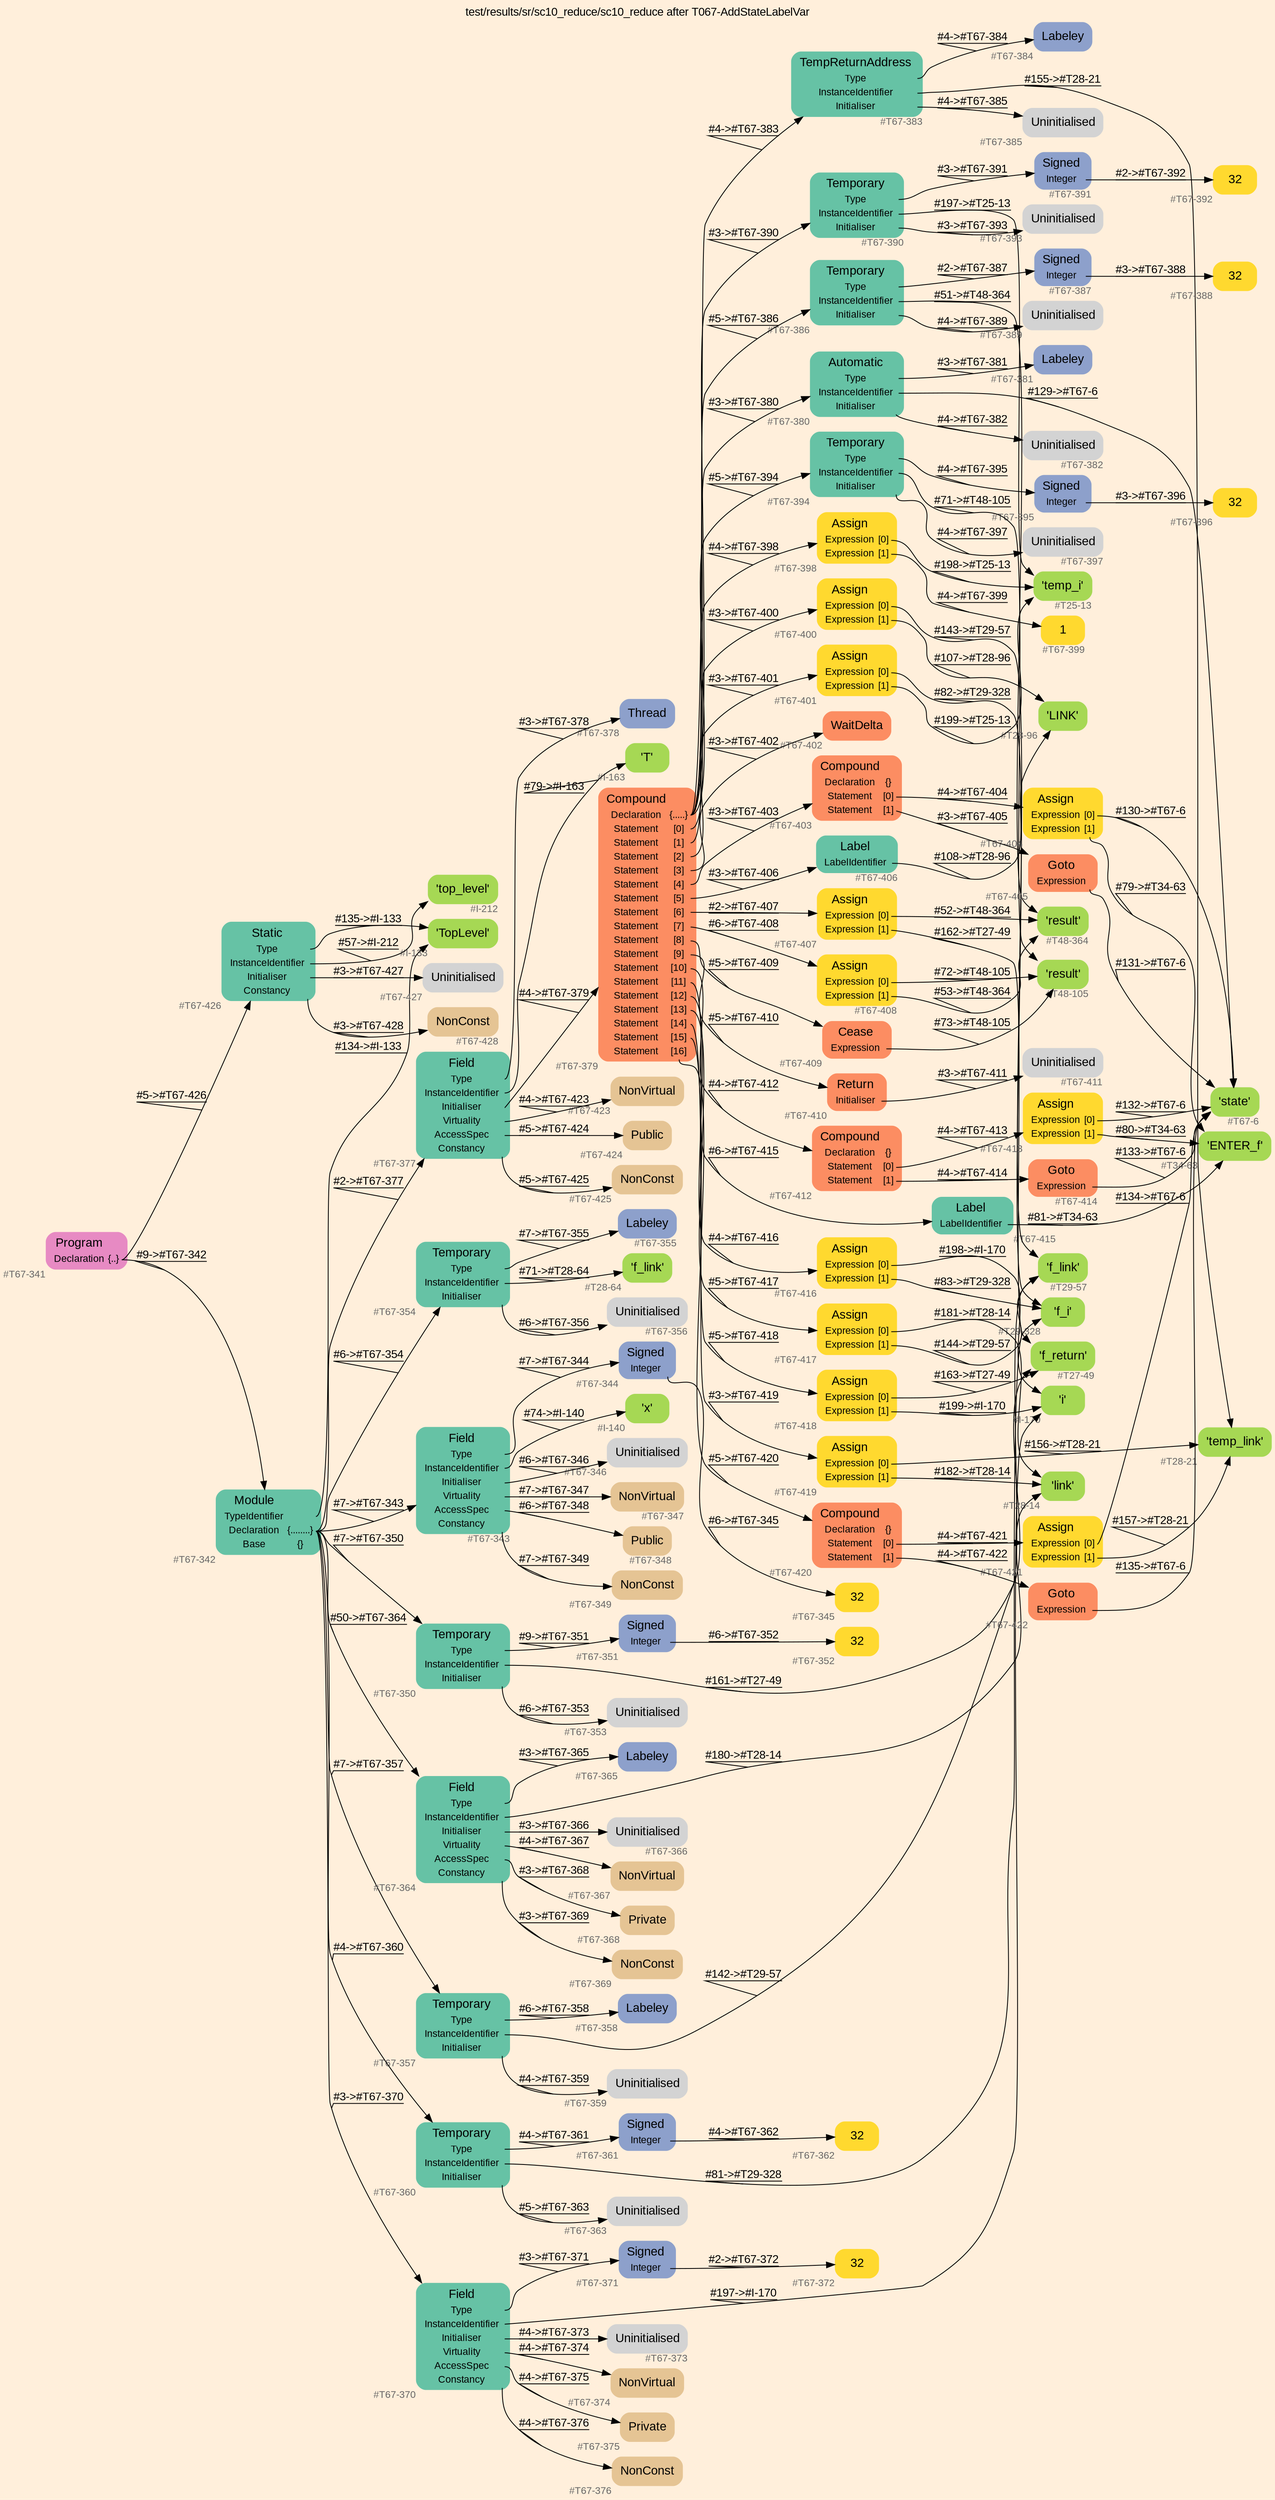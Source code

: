 digraph "test/results/sr/sc10_reduce/sc10_reduce after T067-AddStateLabelVar" {
label = "test/results/sr/sc10_reduce/sc10_reduce after T067-AddStateLabelVar"
labelloc = t
graph [
    rankdir = "LR"
    ranksep = 0.3
    bgcolor = antiquewhite1
    color = black
    fontcolor = black
    fontname = "Arial"
];
node [
    fontname = "Arial"
];
edge [
    fontname = "Arial"
];

// -------------------- node figure --------------------
// -------- block #T67-341 ----------
"#T67-341" [
    fillcolor = "/set28/4"
    xlabel = "#T67-341"
    fontsize = "12"
    fontcolor = grey40
    shape = "plaintext"
    label = <<TABLE BORDER="0" CELLBORDER="0" CELLSPACING="0">
     <TR><TD><FONT COLOR="black" POINT-SIZE="15">Program</FONT></TD></TR>
     <TR><TD><FONT COLOR="black" POINT-SIZE="12">Declaration</FONT></TD><TD PORT="port0"><FONT COLOR="black" POINT-SIZE="12">{..}</FONT></TD></TR>
    </TABLE>>
    style = "rounded,filled"
];

// -------- block #T67-342 ----------
"#T67-342" [
    fillcolor = "/set28/1"
    xlabel = "#T67-342"
    fontsize = "12"
    fontcolor = grey40
    shape = "plaintext"
    label = <<TABLE BORDER="0" CELLBORDER="0" CELLSPACING="0">
     <TR><TD><FONT COLOR="black" POINT-SIZE="15">Module</FONT></TD></TR>
     <TR><TD><FONT COLOR="black" POINT-SIZE="12">TypeIdentifier</FONT></TD><TD PORT="port0"></TD></TR>
     <TR><TD><FONT COLOR="black" POINT-SIZE="12">Declaration</FONT></TD><TD PORT="port1"><FONT COLOR="black" POINT-SIZE="12">{........}</FONT></TD></TR>
     <TR><TD><FONT COLOR="black" POINT-SIZE="12">Base</FONT></TD><TD PORT="port2"><FONT COLOR="black" POINT-SIZE="12">{}</FONT></TD></TR>
    </TABLE>>
    style = "rounded,filled"
];

// -------- block #I-133 ----------
"#I-133" [
    fillcolor = "/set28/5"
    xlabel = "#I-133"
    fontsize = "12"
    fontcolor = grey40
    shape = "plaintext"
    label = <<TABLE BORDER="0" CELLBORDER="0" CELLSPACING="0">
     <TR><TD><FONT COLOR="black" POINT-SIZE="15">'TopLevel'</FONT></TD></TR>
    </TABLE>>
    style = "rounded,filled"
];

// -------- block #T67-343 ----------
"#T67-343" [
    fillcolor = "/set28/1"
    xlabel = "#T67-343"
    fontsize = "12"
    fontcolor = grey40
    shape = "plaintext"
    label = <<TABLE BORDER="0" CELLBORDER="0" CELLSPACING="0">
     <TR><TD><FONT COLOR="black" POINT-SIZE="15">Field</FONT></TD></TR>
     <TR><TD><FONT COLOR="black" POINT-SIZE="12">Type</FONT></TD><TD PORT="port0"></TD></TR>
     <TR><TD><FONT COLOR="black" POINT-SIZE="12">InstanceIdentifier</FONT></TD><TD PORT="port1"></TD></TR>
     <TR><TD><FONT COLOR="black" POINT-SIZE="12">Initialiser</FONT></TD><TD PORT="port2"></TD></TR>
     <TR><TD><FONT COLOR="black" POINT-SIZE="12">Virtuality</FONT></TD><TD PORT="port3"></TD></TR>
     <TR><TD><FONT COLOR="black" POINT-SIZE="12">AccessSpec</FONT></TD><TD PORT="port4"></TD></TR>
     <TR><TD><FONT COLOR="black" POINT-SIZE="12">Constancy</FONT></TD><TD PORT="port5"></TD></TR>
    </TABLE>>
    style = "rounded,filled"
];

// -------- block #T67-344 ----------
"#T67-344" [
    fillcolor = "/set28/3"
    xlabel = "#T67-344"
    fontsize = "12"
    fontcolor = grey40
    shape = "plaintext"
    label = <<TABLE BORDER="0" CELLBORDER="0" CELLSPACING="0">
     <TR><TD><FONT COLOR="black" POINT-SIZE="15">Signed</FONT></TD></TR>
     <TR><TD><FONT COLOR="black" POINT-SIZE="12">Integer</FONT></TD><TD PORT="port0"></TD></TR>
    </TABLE>>
    style = "rounded,filled"
];

// -------- block #T67-345 ----------
"#T67-345" [
    fillcolor = "/set28/6"
    xlabel = "#T67-345"
    fontsize = "12"
    fontcolor = grey40
    shape = "plaintext"
    label = <<TABLE BORDER="0" CELLBORDER="0" CELLSPACING="0">
     <TR><TD><FONT COLOR="black" POINT-SIZE="15">32</FONT></TD></TR>
    </TABLE>>
    style = "rounded,filled"
];

// -------- block #I-140 ----------
"#I-140" [
    fillcolor = "/set28/5"
    xlabel = "#I-140"
    fontsize = "12"
    fontcolor = grey40
    shape = "plaintext"
    label = <<TABLE BORDER="0" CELLBORDER="0" CELLSPACING="0">
     <TR><TD><FONT COLOR="black" POINT-SIZE="15">'x'</FONT></TD></TR>
    </TABLE>>
    style = "rounded,filled"
];

// -------- block #T67-346 ----------
"#T67-346" [
    xlabel = "#T67-346"
    fontsize = "12"
    fontcolor = grey40
    shape = "plaintext"
    label = <<TABLE BORDER="0" CELLBORDER="0" CELLSPACING="0">
     <TR><TD><FONT COLOR="black" POINT-SIZE="15">Uninitialised</FONT></TD></TR>
    </TABLE>>
    style = "rounded,filled"
];

// -------- block #T67-347 ----------
"#T67-347" [
    fillcolor = "/set28/7"
    xlabel = "#T67-347"
    fontsize = "12"
    fontcolor = grey40
    shape = "plaintext"
    label = <<TABLE BORDER="0" CELLBORDER="0" CELLSPACING="0">
     <TR><TD><FONT COLOR="black" POINT-SIZE="15">NonVirtual</FONT></TD></TR>
    </TABLE>>
    style = "rounded,filled"
];

// -------- block #T67-348 ----------
"#T67-348" [
    fillcolor = "/set28/7"
    xlabel = "#T67-348"
    fontsize = "12"
    fontcolor = grey40
    shape = "plaintext"
    label = <<TABLE BORDER="0" CELLBORDER="0" CELLSPACING="0">
     <TR><TD><FONT COLOR="black" POINT-SIZE="15">Public</FONT></TD></TR>
    </TABLE>>
    style = "rounded,filled"
];

// -------- block #T67-349 ----------
"#T67-349" [
    fillcolor = "/set28/7"
    xlabel = "#T67-349"
    fontsize = "12"
    fontcolor = grey40
    shape = "plaintext"
    label = <<TABLE BORDER="0" CELLBORDER="0" CELLSPACING="0">
     <TR><TD><FONT COLOR="black" POINT-SIZE="15">NonConst</FONT></TD></TR>
    </TABLE>>
    style = "rounded,filled"
];

// -------- block #T67-350 ----------
"#T67-350" [
    fillcolor = "/set28/1"
    xlabel = "#T67-350"
    fontsize = "12"
    fontcolor = grey40
    shape = "plaintext"
    label = <<TABLE BORDER="0" CELLBORDER="0" CELLSPACING="0">
     <TR><TD><FONT COLOR="black" POINT-SIZE="15">Temporary</FONT></TD></TR>
     <TR><TD><FONT COLOR="black" POINT-SIZE="12">Type</FONT></TD><TD PORT="port0"></TD></TR>
     <TR><TD><FONT COLOR="black" POINT-SIZE="12">InstanceIdentifier</FONT></TD><TD PORT="port1"></TD></TR>
     <TR><TD><FONT COLOR="black" POINT-SIZE="12">Initialiser</FONT></TD><TD PORT="port2"></TD></TR>
    </TABLE>>
    style = "rounded,filled"
];

// -------- block #T67-351 ----------
"#T67-351" [
    fillcolor = "/set28/3"
    xlabel = "#T67-351"
    fontsize = "12"
    fontcolor = grey40
    shape = "plaintext"
    label = <<TABLE BORDER="0" CELLBORDER="0" CELLSPACING="0">
     <TR><TD><FONT COLOR="black" POINT-SIZE="15">Signed</FONT></TD></TR>
     <TR><TD><FONT COLOR="black" POINT-SIZE="12">Integer</FONT></TD><TD PORT="port0"></TD></TR>
    </TABLE>>
    style = "rounded,filled"
];

// -------- block #T67-352 ----------
"#T67-352" [
    fillcolor = "/set28/6"
    xlabel = "#T67-352"
    fontsize = "12"
    fontcolor = grey40
    shape = "plaintext"
    label = <<TABLE BORDER="0" CELLBORDER="0" CELLSPACING="0">
     <TR><TD><FONT COLOR="black" POINT-SIZE="15">32</FONT></TD></TR>
    </TABLE>>
    style = "rounded,filled"
];

// -------- block #T27-49 ----------
"#T27-49" [
    fillcolor = "/set28/5"
    xlabel = "#T27-49"
    fontsize = "12"
    fontcolor = grey40
    shape = "plaintext"
    label = <<TABLE BORDER="0" CELLBORDER="0" CELLSPACING="0">
     <TR><TD><FONT COLOR="black" POINT-SIZE="15">'f_return'</FONT></TD></TR>
    </TABLE>>
    style = "rounded,filled"
];

// -------- block #T67-353 ----------
"#T67-353" [
    xlabel = "#T67-353"
    fontsize = "12"
    fontcolor = grey40
    shape = "plaintext"
    label = <<TABLE BORDER="0" CELLBORDER="0" CELLSPACING="0">
     <TR><TD><FONT COLOR="black" POINT-SIZE="15">Uninitialised</FONT></TD></TR>
    </TABLE>>
    style = "rounded,filled"
];

// -------- block #T67-354 ----------
"#T67-354" [
    fillcolor = "/set28/1"
    xlabel = "#T67-354"
    fontsize = "12"
    fontcolor = grey40
    shape = "plaintext"
    label = <<TABLE BORDER="0" CELLBORDER="0" CELLSPACING="0">
     <TR><TD><FONT COLOR="black" POINT-SIZE="15">Temporary</FONT></TD></TR>
     <TR><TD><FONT COLOR="black" POINT-SIZE="12">Type</FONT></TD><TD PORT="port0"></TD></TR>
     <TR><TD><FONT COLOR="black" POINT-SIZE="12">InstanceIdentifier</FONT></TD><TD PORT="port1"></TD></TR>
     <TR><TD><FONT COLOR="black" POINT-SIZE="12">Initialiser</FONT></TD><TD PORT="port2"></TD></TR>
    </TABLE>>
    style = "rounded,filled"
];

// -------- block #T67-355 ----------
"#T67-355" [
    fillcolor = "/set28/3"
    xlabel = "#T67-355"
    fontsize = "12"
    fontcolor = grey40
    shape = "plaintext"
    label = <<TABLE BORDER="0" CELLBORDER="0" CELLSPACING="0">
     <TR><TD><FONT COLOR="black" POINT-SIZE="15">Labeley</FONT></TD></TR>
    </TABLE>>
    style = "rounded,filled"
];

// -------- block #T28-64 ----------
"#T28-64" [
    fillcolor = "/set28/5"
    xlabel = "#T28-64"
    fontsize = "12"
    fontcolor = grey40
    shape = "plaintext"
    label = <<TABLE BORDER="0" CELLBORDER="0" CELLSPACING="0">
     <TR><TD><FONT COLOR="black" POINT-SIZE="15">'f_link'</FONT></TD></TR>
    </TABLE>>
    style = "rounded,filled"
];

// -------- block #T67-356 ----------
"#T67-356" [
    xlabel = "#T67-356"
    fontsize = "12"
    fontcolor = grey40
    shape = "plaintext"
    label = <<TABLE BORDER="0" CELLBORDER="0" CELLSPACING="0">
     <TR><TD><FONT COLOR="black" POINT-SIZE="15">Uninitialised</FONT></TD></TR>
    </TABLE>>
    style = "rounded,filled"
];

// -------- block #T67-357 ----------
"#T67-357" [
    fillcolor = "/set28/1"
    xlabel = "#T67-357"
    fontsize = "12"
    fontcolor = grey40
    shape = "plaintext"
    label = <<TABLE BORDER="0" CELLBORDER="0" CELLSPACING="0">
     <TR><TD><FONT COLOR="black" POINT-SIZE="15">Temporary</FONT></TD></TR>
     <TR><TD><FONT COLOR="black" POINT-SIZE="12">Type</FONT></TD><TD PORT="port0"></TD></TR>
     <TR><TD><FONT COLOR="black" POINT-SIZE="12">InstanceIdentifier</FONT></TD><TD PORT="port1"></TD></TR>
     <TR><TD><FONT COLOR="black" POINT-SIZE="12">Initialiser</FONT></TD><TD PORT="port2"></TD></TR>
    </TABLE>>
    style = "rounded,filled"
];

// -------- block #T67-358 ----------
"#T67-358" [
    fillcolor = "/set28/3"
    xlabel = "#T67-358"
    fontsize = "12"
    fontcolor = grey40
    shape = "plaintext"
    label = <<TABLE BORDER="0" CELLBORDER="0" CELLSPACING="0">
     <TR><TD><FONT COLOR="black" POINT-SIZE="15">Labeley</FONT></TD></TR>
    </TABLE>>
    style = "rounded,filled"
];

// -------- block #T29-57 ----------
"#T29-57" [
    fillcolor = "/set28/5"
    xlabel = "#T29-57"
    fontsize = "12"
    fontcolor = grey40
    shape = "plaintext"
    label = <<TABLE BORDER="0" CELLBORDER="0" CELLSPACING="0">
     <TR><TD><FONT COLOR="black" POINT-SIZE="15">'f_link'</FONT></TD></TR>
    </TABLE>>
    style = "rounded,filled"
];

// -------- block #T67-359 ----------
"#T67-359" [
    xlabel = "#T67-359"
    fontsize = "12"
    fontcolor = grey40
    shape = "plaintext"
    label = <<TABLE BORDER="0" CELLBORDER="0" CELLSPACING="0">
     <TR><TD><FONT COLOR="black" POINT-SIZE="15">Uninitialised</FONT></TD></TR>
    </TABLE>>
    style = "rounded,filled"
];

// -------- block #T67-360 ----------
"#T67-360" [
    fillcolor = "/set28/1"
    xlabel = "#T67-360"
    fontsize = "12"
    fontcolor = grey40
    shape = "plaintext"
    label = <<TABLE BORDER="0" CELLBORDER="0" CELLSPACING="0">
     <TR><TD><FONT COLOR="black" POINT-SIZE="15">Temporary</FONT></TD></TR>
     <TR><TD><FONT COLOR="black" POINT-SIZE="12">Type</FONT></TD><TD PORT="port0"></TD></TR>
     <TR><TD><FONT COLOR="black" POINT-SIZE="12">InstanceIdentifier</FONT></TD><TD PORT="port1"></TD></TR>
     <TR><TD><FONT COLOR="black" POINT-SIZE="12">Initialiser</FONT></TD><TD PORT="port2"></TD></TR>
    </TABLE>>
    style = "rounded,filled"
];

// -------- block #T67-361 ----------
"#T67-361" [
    fillcolor = "/set28/3"
    xlabel = "#T67-361"
    fontsize = "12"
    fontcolor = grey40
    shape = "plaintext"
    label = <<TABLE BORDER="0" CELLBORDER="0" CELLSPACING="0">
     <TR><TD><FONT COLOR="black" POINT-SIZE="15">Signed</FONT></TD></TR>
     <TR><TD><FONT COLOR="black" POINT-SIZE="12">Integer</FONT></TD><TD PORT="port0"></TD></TR>
    </TABLE>>
    style = "rounded,filled"
];

// -------- block #T67-362 ----------
"#T67-362" [
    fillcolor = "/set28/6"
    xlabel = "#T67-362"
    fontsize = "12"
    fontcolor = grey40
    shape = "plaintext"
    label = <<TABLE BORDER="0" CELLBORDER="0" CELLSPACING="0">
     <TR><TD><FONT COLOR="black" POINT-SIZE="15">32</FONT></TD></TR>
    </TABLE>>
    style = "rounded,filled"
];

// -------- block #T29-328 ----------
"#T29-328" [
    fillcolor = "/set28/5"
    xlabel = "#T29-328"
    fontsize = "12"
    fontcolor = grey40
    shape = "plaintext"
    label = <<TABLE BORDER="0" CELLBORDER="0" CELLSPACING="0">
     <TR><TD><FONT COLOR="black" POINT-SIZE="15">'f_i'</FONT></TD></TR>
    </TABLE>>
    style = "rounded,filled"
];

// -------- block #T67-363 ----------
"#T67-363" [
    xlabel = "#T67-363"
    fontsize = "12"
    fontcolor = grey40
    shape = "plaintext"
    label = <<TABLE BORDER="0" CELLBORDER="0" CELLSPACING="0">
     <TR><TD><FONT COLOR="black" POINT-SIZE="15">Uninitialised</FONT></TD></TR>
    </TABLE>>
    style = "rounded,filled"
];

// -------- block #T67-364 ----------
"#T67-364" [
    fillcolor = "/set28/1"
    xlabel = "#T67-364"
    fontsize = "12"
    fontcolor = grey40
    shape = "plaintext"
    label = <<TABLE BORDER="0" CELLBORDER="0" CELLSPACING="0">
     <TR><TD><FONT COLOR="black" POINT-SIZE="15">Field</FONT></TD></TR>
     <TR><TD><FONT COLOR="black" POINT-SIZE="12">Type</FONT></TD><TD PORT="port0"></TD></TR>
     <TR><TD><FONT COLOR="black" POINT-SIZE="12">InstanceIdentifier</FONT></TD><TD PORT="port1"></TD></TR>
     <TR><TD><FONT COLOR="black" POINT-SIZE="12">Initialiser</FONT></TD><TD PORT="port2"></TD></TR>
     <TR><TD><FONT COLOR="black" POINT-SIZE="12">Virtuality</FONT></TD><TD PORT="port3"></TD></TR>
     <TR><TD><FONT COLOR="black" POINT-SIZE="12">AccessSpec</FONT></TD><TD PORT="port4"></TD></TR>
     <TR><TD><FONT COLOR="black" POINT-SIZE="12">Constancy</FONT></TD><TD PORT="port5"></TD></TR>
    </TABLE>>
    style = "rounded,filled"
];

// -------- block #T67-365 ----------
"#T67-365" [
    fillcolor = "/set28/3"
    xlabel = "#T67-365"
    fontsize = "12"
    fontcolor = grey40
    shape = "plaintext"
    label = <<TABLE BORDER="0" CELLBORDER="0" CELLSPACING="0">
     <TR><TD><FONT COLOR="black" POINT-SIZE="15">Labeley</FONT></TD></TR>
    </TABLE>>
    style = "rounded,filled"
];

// -------- block #T28-14 ----------
"#T28-14" [
    fillcolor = "/set28/5"
    xlabel = "#T28-14"
    fontsize = "12"
    fontcolor = grey40
    shape = "plaintext"
    label = <<TABLE BORDER="0" CELLBORDER="0" CELLSPACING="0">
     <TR><TD><FONT COLOR="black" POINT-SIZE="15">'link'</FONT></TD></TR>
    </TABLE>>
    style = "rounded,filled"
];

// -------- block #T67-366 ----------
"#T67-366" [
    xlabel = "#T67-366"
    fontsize = "12"
    fontcolor = grey40
    shape = "plaintext"
    label = <<TABLE BORDER="0" CELLBORDER="0" CELLSPACING="0">
     <TR><TD><FONT COLOR="black" POINT-SIZE="15">Uninitialised</FONT></TD></TR>
    </TABLE>>
    style = "rounded,filled"
];

// -------- block #T67-367 ----------
"#T67-367" [
    fillcolor = "/set28/7"
    xlabel = "#T67-367"
    fontsize = "12"
    fontcolor = grey40
    shape = "plaintext"
    label = <<TABLE BORDER="0" CELLBORDER="0" CELLSPACING="0">
     <TR><TD><FONT COLOR="black" POINT-SIZE="15">NonVirtual</FONT></TD></TR>
    </TABLE>>
    style = "rounded,filled"
];

// -------- block #T67-368 ----------
"#T67-368" [
    fillcolor = "/set28/7"
    xlabel = "#T67-368"
    fontsize = "12"
    fontcolor = grey40
    shape = "plaintext"
    label = <<TABLE BORDER="0" CELLBORDER="0" CELLSPACING="0">
     <TR><TD><FONT COLOR="black" POINT-SIZE="15">Private</FONT></TD></TR>
    </TABLE>>
    style = "rounded,filled"
];

// -------- block #T67-369 ----------
"#T67-369" [
    fillcolor = "/set28/7"
    xlabel = "#T67-369"
    fontsize = "12"
    fontcolor = grey40
    shape = "plaintext"
    label = <<TABLE BORDER="0" CELLBORDER="0" CELLSPACING="0">
     <TR><TD><FONT COLOR="black" POINT-SIZE="15">NonConst</FONT></TD></TR>
    </TABLE>>
    style = "rounded,filled"
];

// -------- block #T67-370 ----------
"#T67-370" [
    fillcolor = "/set28/1"
    xlabel = "#T67-370"
    fontsize = "12"
    fontcolor = grey40
    shape = "plaintext"
    label = <<TABLE BORDER="0" CELLBORDER="0" CELLSPACING="0">
     <TR><TD><FONT COLOR="black" POINT-SIZE="15">Field</FONT></TD></TR>
     <TR><TD><FONT COLOR="black" POINT-SIZE="12">Type</FONT></TD><TD PORT="port0"></TD></TR>
     <TR><TD><FONT COLOR="black" POINT-SIZE="12">InstanceIdentifier</FONT></TD><TD PORT="port1"></TD></TR>
     <TR><TD><FONT COLOR="black" POINT-SIZE="12">Initialiser</FONT></TD><TD PORT="port2"></TD></TR>
     <TR><TD><FONT COLOR="black" POINT-SIZE="12">Virtuality</FONT></TD><TD PORT="port3"></TD></TR>
     <TR><TD><FONT COLOR="black" POINT-SIZE="12">AccessSpec</FONT></TD><TD PORT="port4"></TD></TR>
     <TR><TD><FONT COLOR="black" POINT-SIZE="12">Constancy</FONT></TD><TD PORT="port5"></TD></TR>
    </TABLE>>
    style = "rounded,filled"
];

// -------- block #T67-371 ----------
"#T67-371" [
    fillcolor = "/set28/3"
    xlabel = "#T67-371"
    fontsize = "12"
    fontcolor = grey40
    shape = "plaintext"
    label = <<TABLE BORDER="0" CELLBORDER="0" CELLSPACING="0">
     <TR><TD><FONT COLOR="black" POINT-SIZE="15">Signed</FONT></TD></TR>
     <TR><TD><FONT COLOR="black" POINT-SIZE="12">Integer</FONT></TD><TD PORT="port0"></TD></TR>
    </TABLE>>
    style = "rounded,filled"
];

// -------- block #T67-372 ----------
"#T67-372" [
    fillcolor = "/set28/6"
    xlabel = "#T67-372"
    fontsize = "12"
    fontcolor = grey40
    shape = "plaintext"
    label = <<TABLE BORDER="0" CELLBORDER="0" CELLSPACING="0">
     <TR><TD><FONT COLOR="black" POINT-SIZE="15">32</FONT></TD></TR>
    </TABLE>>
    style = "rounded,filled"
];

// -------- block #I-170 ----------
"#I-170" [
    fillcolor = "/set28/5"
    xlabel = "#I-170"
    fontsize = "12"
    fontcolor = grey40
    shape = "plaintext"
    label = <<TABLE BORDER="0" CELLBORDER="0" CELLSPACING="0">
     <TR><TD><FONT COLOR="black" POINT-SIZE="15">'i'</FONT></TD></TR>
    </TABLE>>
    style = "rounded,filled"
];

// -------- block #T67-373 ----------
"#T67-373" [
    xlabel = "#T67-373"
    fontsize = "12"
    fontcolor = grey40
    shape = "plaintext"
    label = <<TABLE BORDER="0" CELLBORDER="0" CELLSPACING="0">
     <TR><TD><FONT COLOR="black" POINT-SIZE="15">Uninitialised</FONT></TD></TR>
    </TABLE>>
    style = "rounded,filled"
];

// -------- block #T67-374 ----------
"#T67-374" [
    fillcolor = "/set28/7"
    xlabel = "#T67-374"
    fontsize = "12"
    fontcolor = grey40
    shape = "plaintext"
    label = <<TABLE BORDER="0" CELLBORDER="0" CELLSPACING="0">
     <TR><TD><FONT COLOR="black" POINT-SIZE="15">NonVirtual</FONT></TD></TR>
    </TABLE>>
    style = "rounded,filled"
];

// -------- block #T67-375 ----------
"#T67-375" [
    fillcolor = "/set28/7"
    xlabel = "#T67-375"
    fontsize = "12"
    fontcolor = grey40
    shape = "plaintext"
    label = <<TABLE BORDER="0" CELLBORDER="0" CELLSPACING="0">
     <TR><TD><FONT COLOR="black" POINT-SIZE="15">Private</FONT></TD></TR>
    </TABLE>>
    style = "rounded,filled"
];

// -------- block #T67-376 ----------
"#T67-376" [
    fillcolor = "/set28/7"
    xlabel = "#T67-376"
    fontsize = "12"
    fontcolor = grey40
    shape = "plaintext"
    label = <<TABLE BORDER="0" CELLBORDER="0" CELLSPACING="0">
     <TR><TD><FONT COLOR="black" POINT-SIZE="15">NonConst</FONT></TD></TR>
    </TABLE>>
    style = "rounded,filled"
];

// -------- block #T67-377 ----------
"#T67-377" [
    fillcolor = "/set28/1"
    xlabel = "#T67-377"
    fontsize = "12"
    fontcolor = grey40
    shape = "plaintext"
    label = <<TABLE BORDER="0" CELLBORDER="0" CELLSPACING="0">
     <TR><TD><FONT COLOR="black" POINT-SIZE="15">Field</FONT></TD></TR>
     <TR><TD><FONT COLOR="black" POINT-SIZE="12">Type</FONT></TD><TD PORT="port0"></TD></TR>
     <TR><TD><FONT COLOR="black" POINT-SIZE="12">InstanceIdentifier</FONT></TD><TD PORT="port1"></TD></TR>
     <TR><TD><FONT COLOR="black" POINT-SIZE="12">Initialiser</FONT></TD><TD PORT="port2"></TD></TR>
     <TR><TD><FONT COLOR="black" POINT-SIZE="12">Virtuality</FONT></TD><TD PORT="port3"></TD></TR>
     <TR><TD><FONT COLOR="black" POINT-SIZE="12">AccessSpec</FONT></TD><TD PORT="port4"></TD></TR>
     <TR><TD><FONT COLOR="black" POINT-SIZE="12">Constancy</FONT></TD><TD PORT="port5"></TD></TR>
    </TABLE>>
    style = "rounded,filled"
];

// -------- block #T67-378 ----------
"#T67-378" [
    fillcolor = "/set28/3"
    xlabel = "#T67-378"
    fontsize = "12"
    fontcolor = grey40
    shape = "plaintext"
    label = <<TABLE BORDER="0" CELLBORDER="0" CELLSPACING="0">
     <TR><TD><FONT COLOR="black" POINT-SIZE="15">Thread</FONT></TD></TR>
    </TABLE>>
    style = "rounded,filled"
];

// -------- block #I-163 ----------
"#I-163" [
    fillcolor = "/set28/5"
    xlabel = "#I-163"
    fontsize = "12"
    fontcolor = grey40
    shape = "plaintext"
    label = <<TABLE BORDER="0" CELLBORDER="0" CELLSPACING="0">
     <TR><TD><FONT COLOR="black" POINT-SIZE="15">'T'</FONT></TD></TR>
    </TABLE>>
    style = "rounded,filled"
];

// -------- block #T67-379 ----------
"#T67-379" [
    fillcolor = "/set28/2"
    xlabel = "#T67-379"
    fontsize = "12"
    fontcolor = grey40
    shape = "plaintext"
    label = <<TABLE BORDER="0" CELLBORDER="0" CELLSPACING="0">
     <TR><TD><FONT COLOR="black" POINT-SIZE="15">Compound</FONT></TD></TR>
     <TR><TD><FONT COLOR="black" POINT-SIZE="12">Declaration</FONT></TD><TD PORT="port0"><FONT COLOR="black" POINT-SIZE="12">{.....}</FONT></TD></TR>
     <TR><TD><FONT COLOR="black" POINT-SIZE="12">Statement</FONT></TD><TD PORT="port1"><FONT COLOR="black" POINT-SIZE="12">[0]</FONT></TD></TR>
     <TR><TD><FONT COLOR="black" POINT-SIZE="12">Statement</FONT></TD><TD PORT="port2"><FONT COLOR="black" POINT-SIZE="12">[1]</FONT></TD></TR>
     <TR><TD><FONT COLOR="black" POINT-SIZE="12">Statement</FONT></TD><TD PORT="port3"><FONT COLOR="black" POINT-SIZE="12">[2]</FONT></TD></TR>
     <TR><TD><FONT COLOR="black" POINT-SIZE="12">Statement</FONT></TD><TD PORT="port4"><FONT COLOR="black" POINT-SIZE="12">[3]</FONT></TD></TR>
     <TR><TD><FONT COLOR="black" POINT-SIZE="12">Statement</FONT></TD><TD PORT="port5"><FONT COLOR="black" POINT-SIZE="12">[4]</FONT></TD></TR>
     <TR><TD><FONT COLOR="black" POINT-SIZE="12">Statement</FONT></TD><TD PORT="port6"><FONT COLOR="black" POINT-SIZE="12">[5]</FONT></TD></TR>
     <TR><TD><FONT COLOR="black" POINT-SIZE="12">Statement</FONT></TD><TD PORT="port7"><FONT COLOR="black" POINT-SIZE="12">[6]</FONT></TD></TR>
     <TR><TD><FONT COLOR="black" POINT-SIZE="12">Statement</FONT></TD><TD PORT="port8"><FONT COLOR="black" POINT-SIZE="12">[7]</FONT></TD></TR>
     <TR><TD><FONT COLOR="black" POINT-SIZE="12">Statement</FONT></TD><TD PORT="port9"><FONT COLOR="black" POINT-SIZE="12">[8]</FONT></TD></TR>
     <TR><TD><FONT COLOR="black" POINT-SIZE="12">Statement</FONT></TD><TD PORT="port10"><FONT COLOR="black" POINT-SIZE="12">[9]</FONT></TD></TR>
     <TR><TD><FONT COLOR="black" POINT-SIZE="12">Statement</FONT></TD><TD PORT="port11"><FONT COLOR="black" POINT-SIZE="12">[10]</FONT></TD></TR>
     <TR><TD><FONT COLOR="black" POINT-SIZE="12">Statement</FONT></TD><TD PORT="port12"><FONT COLOR="black" POINT-SIZE="12">[11]</FONT></TD></TR>
     <TR><TD><FONT COLOR="black" POINT-SIZE="12">Statement</FONT></TD><TD PORT="port13"><FONT COLOR="black" POINT-SIZE="12">[12]</FONT></TD></TR>
     <TR><TD><FONT COLOR="black" POINT-SIZE="12">Statement</FONT></TD><TD PORT="port14"><FONT COLOR="black" POINT-SIZE="12">[13]</FONT></TD></TR>
     <TR><TD><FONT COLOR="black" POINT-SIZE="12">Statement</FONT></TD><TD PORT="port15"><FONT COLOR="black" POINT-SIZE="12">[14]</FONT></TD></TR>
     <TR><TD><FONT COLOR="black" POINT-SIZE="12">Statement</FONT></TD><TD PORT="port16"><FONT COLOR="black" POINT-SIZE="12">[15]</FONT></TD></TR>
     <TR><TD><FONT COLOR="black" POINT-SIZE="12">Statement</FONT></TD><TD PORT="port17"><FONT COLOR="black" POINT-SIZE="12">[16]</FONT></TD></TR>
    </TABLE>>
    style = "rounded,filled"
];

// -------- block #T67-380 ----------
"#T67-380" [
    fillcolor = "/set28/1"
    xlabel = "#T67-380"
    fontsize = "12"
    fontcolor = grey40
    shape = "plaintext"
    label = <<TABLE BORDER="0" CELLBORDER="0" CELLSPACING="0">
     <TR><TD><FONT COLOR="black" POINT-SIZE="15">Automatic</FONT></TD></TR>
     <TR><TD><FONT COLOR="black" POINT-SIZE="12">Type</FONT></TD><TD PORT="port0"></TD></TR>
     <TR><TD><FONT COLOR="black" POINT-SIZE="12">InstanceIdentifier</FONT></TD><TD PORT="port1"></TD></TR>
     <TR><TD><FONT COLOR="black" POINT-SIZE="12">Initialiser</FONT></TD><TD PORT="port2"></TD></TR>
    </TABLE>>
    style = "rounded,filled"
];

// -------- block #T67-381 ----------
"#T67-381" [
    fillcolor = "/set28/3"
    xlabel = "#T67-381"
    fontsize = "12"
    fontcolor = grey40
    shape = "plaintext"
    label = <<TABLE BORDER="0" CELLBORDER="0" CELLSPACING="0">
     <TR><TD><FONT COLOR="black" POINT-SIZE="15">Labeley</FONT></TD></TR>
    </TABLE>>
    style = "rounded,filled"
];

// -------- block #T67-6 ----------
"#T67-6" [
    fillcolor = "/set28/5"
    xlabel = "#T67-6"
    fontsize = "12"
    fontcolor = grey40
    shape = "plaintext"
    label = <<TABLE BORDER="0" CELLBORDER="0" CELLSPACING="0">
     <TR><TD><FONT COLOR="black" POINT-SIZE="15">'state'</FONT></TD></TR>
    </TABLE>>
    style = "rounded,filled"
];

// -------- block #T67-382 ----------
"#T67-382" [
    xlabel = "#T67-382"
    fontsize = "12"
    fontcolor = grey40
    shape = "plaintext"
    label = <<TABLE BORDER="0" CELLBORDER="0" CELLSPACING="0">
     <TR><TD><FONT COLOR="black" POINT-SIZE="15">Uninitialised</FONT></TD></TR>
    </TABLE>>
    style = "rounded,filled"
];

// -------- block #T67-383 ----------
"#T67-383" [
    fillcolor = "/set28/1"
    xlabel = "#T67-383"
    fontsize = "12"
    fontcolor = grey40
    shape = "plaintext"
    label = <<TABLE BORDER="0" CELLBORDER="0" CELLSPACING="0">
     <TR><TD><FONT COLOR="black" POINT-SIZE="15">TempReturnAddress</FONT></TD></TR>
     <TR><TD><FONT COLOR="black" POINT-SIZE="12">Type</FONT></TD><TD PORT="port0"></TD></TR>
     <TR><TD><FONT COLOR="black" POINT-SIZE="12">InstanceIdentifier</FONT></TD><TD PORT="port1"></TD></TR>
     <TR><TD><FONT COLOR="black" POINT-SIZE="12">Initialiser</FONT></TD><TD PORT="port2"></TD></TR>
    </TABLE>>
    style = "rounded,filled"
];

// -------- block #T67-384 ----------
"#T67-384" [
    fillcolor = "/set28/3"
    xlabel = "#T67-384"
    fontsize = "12"
    fontcolor = grey40
    shape = "plaintext"
    label = <<TABLE BORDER="0" CELLBORDER="0" CELLSPACING="0">
     <TR><TD><FONT COLOR="black" POINT-SIZE="15">Labeley</FONT></TD></TR>
    </TABLE>>
    style = "rounded,filled"
];

// -------- block #T28-21 ----------
"#T28-21" [
    fillcolor = "/set28/5"
    xlabel = "#T28-21"
    fontsize = "12"
    fontcolor = grey40
    shape = "plaintext"
    label = <<TABLE BORDER="0" CELLBORDER="0" CELLSPACING="0">
     <TR><TD><FONT COLOR="black" POINT-SIZE="15">'temp_link'</FONT></TD></TR>
    </TABLE>>
    style = "rounded,filled"
];

// -------- block #T67-385 ----------
"#T67-385" [
    xlabel = "#T67-385"
    fontsize = "12"
    fontcolor = grey40
    shape = "plaintext"
    label = <<TABLE BORDER="0" CELLBORDER="0" CELLSPACING="0">
     <TR><TD><FONT COLOR="black" POINT-SIZE="15">Uninitialised</FONT></TD></TR>
    </TABLE>>
    style = "rounded,filled"
];

// -------- block #T67-386 ----------
"#T67-386" [
    fillcolor = "/set28/1"
    xlabel = "#T67-386"
    fontsize = "12"
    fontcolor = grey40
    shape = "plaintext"
    label = <<TABLE BORDER="0" CELLBORDER="0" CELLSPACING="0">
     <TR><TD><FONT COLOR="black" POINT-SIZE="15">Temporary</FONT></TD></TR>
     <TR><TD><FONT COLOR="black" POINT-SIZE="12">Type</FONT></TD><TD PORT="port0"></TD></TR>
     <TR><TD><FONT COLOR="black" POINT-SIZE="12">InstanceIdentifier</FONT></TD><TD PORT="port1"></TD></TR>
     <TR><TD><FONT COLOR="black" POINT-SIZE="12">Initialiser</FONT></TD><TD PORT="port2"></TD></TR>
    </TABLE>>
    style = "rounded,filled"
];

// -------- block #T67-387 ----------
"#T67-387" [
    fillcolor = "/set28/3"
    xlabel = "#T67-387"
    fontsize = "12"
    fontcolor = grey40
    shape = "plaintext"
    label = <<TABLE BORDER="0" CELLBORDER="0" CELLSPACING="0">
     <TR><TD><FONT COLOR="black" POINT-SIZE="15">Signed</FONT></TD></TR>
     <TR><TD><FONT COLOR="black" POINT-SIZE="12">Integer</FONT></TD><TD PORT="port0"></TD></TR>
    </TABLE>>
    style = "rounded,filled"
];

// -------- block #T67-388 ----------
"#T67-388" [
    fillcolor = "/set28/6"
    xlabel = "#T67-388"
    fontsize = "12"
    fontcolor = grey40
    shape = "plaintext"
    label = <<TABLE BORDER="0" CELLBORDER="0" CELLSPACING="0">
     <TR><TD><FONT COLOR="black" POINT-SIZE="15">32</FONT></TD></TR>
    </TABLE>>
    style = "rounded,filled"
];

// -------- block #T48-364 ----------
"#T48-364" [
    fillcolor = "/set28/5"
    xlabel = "#T48-364"
    fontsize = "12"
    fontcolor = grey40
    shape = "plaintext"
    label = <<TABLE BORDER="0" CELLBORDER="0" CELLSPACING="0">
     <TR><TD><FONT COLOR="black" POINT-SIZE="15">'result'</FONT></TD></TR>
    </TABLE>>
    style = "rounded,filled"
];

// -------- block #T67-389 ----------
"#T67-389" [
    xlabel = "#T67-389"
    fontsize = "12"
    fontcolor = grey40
    shape = "plaintext"
    label = <<TABLE BORDER="0" CELLBORDER="0" CELLSPACING="0">
     <TR><TD><FONT COLOR="black" POINT-SIZE="15">Uninitialised</FONT></TD></TR>
    </TABLE>>
    style = "rounded,filled"
];

// -------- block #T67-390 ----------
"#T67-390" [
    fillcolor = "/set28/1"
    xlabel = "#T67-390"
    fontsize = "12"
    fontcolor = grey40
    shape = "plaintext"
    label = <<TABLE BORDER="0" CELLBORDER="0" CELLSPACING="0">
     <TR><TD><FONT COLOR="black" POINT-SIZE="15">Temporary</FONT></TD></TR>
     <TR><TD><FONT COLOR="black" POINT-SIZE="12">Type</FONT></TD><TD PORT="port0"></TD></TR>
     <TR><TD><FONT COLOR="black" POINT-SIZE="12">InstanceIdentifier</FONT></TD><TD PORT="port1"></TD></TR>
     <TR><TD><FONT COLOR="black" POINT-SIZE="12">Initialiser</FONT></TD><TD PORT="port2"></TD></TR>
    </TABLE>>
    style = "rounded,filled"
];

// -------- block #T67-391 ----------
"#T67-391" [
    fillcolor = "/set28/3"
    xlabel = "#T67-391"
    fontsize = "12"
    fontcolor = grey40
    shape = "plaintext"
    label = <<TABLE BORDER="0" CELLBORDER="0" CELLSPACING="0">
     <TR><TD><FONT COLOR="black" POINT-SIZE="15">Signed</FONT></TD></TR>
     <TR><TD><FONT COLOR="black" POINT-SIZE="12">Integer</FONT></TD><TD PORT="port0"></TD></TR>
    </TABLE>>
    style = "rounded,filled"
];

// -------- block #T67-392 ----------
"#T67-392" [
    fillcolor = "/set28/6"
    xlabel = "#T67-392"
    fontsize = "12"
    fontcolor = grey40
    shape = "plaintext"
    label = <<TABLE BORDER="0" CELLBORDER="0" CELLSPACING="0">
     <TR><TD><FONT COLOR="black" POINT-SIZE="15">32</FONT></TD></TR>
    </TABLE>>
    style = "rounded,filled"
];

// -------- block #T25-13 ----------
"#T25-13" [
    fillcolor = "/set28/5"
    xlabel = "#T25-13"
    fontsize = "12"
    fontcolor = grey40
    shape = "plaintext"
    label = <<TABLE BORDER="0" CELLBORDER="0" CELLSPACING="0">
     <TR><TD><FONT COLOR="black" POINT-SIZE="15">'temp_i'</FONT></TD></TR>
    </TABLE>>
    style = "rounded,filled"
];

// -------- block #T67-393 ----------
"#T67-393" [
    xlabel = "#T67-393"
    fontsize = "12"
    fontcolor = grey40
    shape = "plaintext"
    label = <<TABLE BORDER="0" CELLBORDER="0" CELLSPACING="0">
     <TR><TD><FONT COLOR="black" POINT-SIZE="15">Uninitialised</FONT></TD></TR>
    </TABLE>>
    style = "rounded,filled"
];

// -------- block #T67-394 ----------
"#T67-394" [
    fillcolor = "/set28/1"
    xlabel = "#T67-394"
    fontsize = "12"
    fontcolor = grey40
    shape = "plaintext"
    label = <<TABLE BORDER="0" CELLBORDER="0" CELLSPACING="0">
     <TR><TD><FONT COLOR="black" POINT-SIZE="15">Temporary</FONT></TD></TR>
     <TR><TD><FONT COLOR="black" POINT-SIZE="12">Type</FONT></TD><TD PORT="port0"></TD></TR>
     <TR><TD><FONT COLOR="black" POINT-SIZE="12">InstanceIdentifier</FONT></TD><TD PORT="port1"></TD></TR>
     <TR><TD><FONT COLOR="black" POINT-SIZE="12">Initialiser</FONT></TD><TD PORT="port2"></TD></TR>
    </TABLE>>
    style = "rounded,filled"
];

// -------- block #T67-395 ----------
"#T67-395" [
    fillcolor = "/set28/3"
    xlabel = "#T67-395"
    fontsize = "12"
    fontcolor = grey40
    shape = "plaintext"
    label = <<TABLE BORDER="0" CELLBORDER="0" CELLSPACING="0">
     <TR><TD><FONT COLOR="black" POINT-SIZE="15">Signed</FONT></TD></TR>
     <TR><TD><FONT COLOR="black" POINT-SIZE="12">Integer</FONT></TD><TD PORT="port0"></TD></TR>
    </TABLE>>
    style = "rounded,filled"
];

// -------- block #T67-396 ----------
"#T67-396" [
    fillcolor = "/set28/6"
    xlabel = "#T67-396"
    fontsize = "12"
    fontcolor = grey40
    shape = "plaintext"
    label = <<TABLE BORDER="0" CELLBORDER="0" CELLSPACING="0">
     <TR><TD><FONT COLOR="black" POINT-SIZE="15">32</FONT></TD></TR>
    </TABLE>>
    style = "rounded,filled"
];

// -------- block #T48-105 ----------
"#T48-105" [
    fillcolor = "/set28/5"
    xlabel = "#T48-105"
    fontsize = "12"
    fontcolor = grey40
    shape = "plaintext"
    label = <<TABLE BORDER="0" CELLBORDER="0" CELLSPACING="0">
     <TR><TD><FONT COLOR="black" POINT-SIZE="15">'result'</FONT></TD></TR>
    </TABLE>>
    style = "rounded,filled"
];

// -------- block #T67-397 ----------
"#T67-397" [
    xlabel = "#T67-397"
    fontsize = "12"
    fontcolor = grey40
    shape = "plaintext"
    label = <<TABLE BORDER="0" CELLBORDER="0" CELLSPACING="0">
     <TR><TD><FONT COLOR="black" POINT-SIZE="15">Uninitialised</FONT></TD></TR>
    </TABLE>>
    style = "rounded,filled"
];

// -------- block #T67-398 ----------
"#T67-398" [
    fillcolor = "/set28/6"
    xlabel = "#T67-398"
    fontsize = "12"
    fontcolor = grey40
    shape = "plaintext"
    label = <<TABLE BORDER="0" CELLBORDER="0" CELLSPACING="0">
     <TR><TD><FONT COLOR="black" POINT-SIZE="15">Assign</FONT></TD></TR>
     <TR><TD><FONT COLOR="black" POINT-SIZE="12">Expression</FONT></TD><TD PORT="port0"><FONT COLOR="black" POINT-SIZE="12">[0]</FONT></TD></TR>
     <TR><TD><FONT COLOR="black" POINT-SIZE="12">Expression</FONT></TD><TD PORT="port1"><FONT COLOR="black" POINT-SIZE="12">[1]</FONT></TD></TR>
    </TABLE>>
    style = "rounded,filled"
];

// -------- block #T67-399 ----------
"#T67-399" [
    fillcolor = "/set28/6"
    xlabel = "#T67-399"
    fontsize = "12"
    fontcolor = grey40
    shape = "plaintext"
    label = <<TABLE BORDER="0" CELLBORDER="0" CELLSPACING="0">
     <TR><TD><FONT COLOR="black" POINT-SIZE="15">1</FONT></TD></TR>
    </TABLE>>
    style = "rounded,filled"
];

// -------- block #T67-400 ----------
"#T67-400" [
    fillcolor = "/set28/6"
    xlabel = "#T67-400"
    fontsize = "12"
    fontcolor = grey40
    shape = "plaintext"
    label = <<TABLE BORDER="0" CELLBORDER="0" CELLSPACING="0">
     <TR><TD><FONT COLOR="black" POINT-SIZE="15">Assign</FONT></TD></TR>
     <TR><TD><FONT COLOR="black" POINT-SIZE="12">Expression</FONT></TD><TD PORT="port0"><FONT COLOR="black" POINT-SIZE="12">[0]</FONT></TD></TR>
     <TR><TD><FONT COLOR="black" POINT-SIZE="12">Expression</FONT></TD><TD PORT="port1"><FONT COLOR="black" POINT-SIZE="12">[1]</FONT></TD></TR>
    </TABLE>>
    style = "rounded,filled"
];

// -------- block #T28-96 ----------
"#T28-96" [
    fillcolor = "/set28/5"
    xlabel = "#T28-96"
    fontsize = "12"
    fontcolor = grey40
    shape = "plaintext"
    label = <<TABLE BORDER="0" CELLBORDER="0" CELLSPACING="0">
     <TR><TD><FONT COLOR="black" POINT-SIZE="15">'LINK'</FONT></TD></TR>
    </TABLE>>
    style = "rounded,filled"
];

// -------- block #T67-401 ----------
"#T67-401" [
    fillcolor = "/set28/6"
    xlabel = "#T67-401"
    fontsize = "12"
    fontcolor = grey40
    shape = "plaintext"
    label = <<TABLE BORDER="0" CELLBORDER="0" CELLSPACING="0">
     <TR><TD><FONT COLOR="black" POINT-SIZE="15">Assign</FONT></TD></TR>
     <TR><TD><FONT COLOR="black" POINT-SIZE="12">Expression</FONT></TD><TD PORT="port0"><FONT COLOR="black" POINT-SIZE="12">[0]</FONT></TD></TR>
     <TR><TD><FONT COLOR="black" POINT-SIZE="12">Expression</FONT></TD><TD PORT="port1"><FONT COLOR="black" POINT-SIZE="12">[1]</FONT></TD></TR>
    </TABLE>>
    style = "rounded,filled"
];

// -------- block #T67-402 ----------
"#T67-402" [
    fillcolor = "/set28/2"
    xlabel = "#T67-402"
    fontsize = "12"
    fontcolor = grey40
    shape = "plaintext"
    label = <<TABLE BORDER="0" CELLBORDER="0" CELLSPACING="0">
     <TR><TD><FONT COLOR="black" POINT-SIZE="15">WaitDelta</FONT></TD></TR>
    </TABLE>>
    style = "rounded,filled"
];

// -------- block #T67-403 ----------
"#T67-403" [
    fillcolor = "/set28/2"
    xlabel = "#T67-403"
    fontsize = "12"
    fontcolor = grey40
    shape = "plaintext"
    label = <<TABLE BORDER="0" CELLBORDER="0" CELLSPACING="0">
     <TR><TD><FONT COLOR="black" POINT-SIZE="15">Compound</FONT></TD></TR>
     <TR><TD><FONT COLOR="black" POINT-SIZE="12">Declaration</FONT></TD><TD PORT="port0"><FONT COLOR="black" POINT-SIZE="12">{}</FONT></TD></TR>
     <TR><TD><FONT COLOR="black" POINT-SIZE="12">Statement</FONT></TD><TD PORT="port1"><FONT COLOR="black" POINT-SIZE="12">[0]</FONT></TD></TR>
     <TR><TD><FONT COLOR="black" POINT-SIZE="12">Statement</FONT></TD><TD PORT="port2"><FONT COLOR="black" POINT-SIZE="12">[1]</FONT></TD></TR>
    </TABLE>>
    style = "rounded,filled"
];

// -------- block #T67-404 ----------
"#T67-404" [
    fillcolor = "/set28/6"
    xlabel = "#T67-404"
    fontsize = "12"
    fontcolor = grey40
    shape = "plaintext"
    label = <<TABLE BORDER="0" CELLBORDER="0" CELLSPACING="0">
     <TR><TD><FONT COLOR="black" POINT-SIZE="15">Assign</FONT></TD></TR>
     <TR><TD><FONT COLOR="black" POINT-SIZE="12">Expression</FONT></TD><TD PORT="port0"><FONT COLOR="black" POINT-SIZE="12">[0]</FONT></TD></TR>
     <TR><TD><FONT COLOR="black" POINT-SIZE="12">Expression</FONT></TD><TD PORT="port1"><FONT COLOR="black" POINT-SIZE="12">[1]</FONT></TD></TR>
    </TABLE>>
    style = "rounded,filled"
];

// -------- block #T34-63 ----------
"#T34-63" [
    fillcolor = "/set28/5"
    xlabel = "#T34-63"
    fontsize = "12"
    fontcolor = grey40
    shape = "plaintext"
    label = <<TABLE BORDER="0" CELLBORDER="0" CELLSPACING="0">
     <TR><TD><FONT COLOR="black" POINT-SIZE="15">'ENTER_f'</FONT></TD></TR>
    </TABLE>>
    style = "rounded,filled"
];

// -------- block #T67-405 ----------
"#T67-405" [
    fillcolor = "/set28/2"
    xlabel = "#T67-405"
    fontsize = "12"
    fontcolor = grey40
    shape = "plaintext"
    label = <<TABLE BORDER="0" CELLBORDER="0" CELLSPACING="0">
     <TR><TD><FONT COLOR="black" POINT-SIZE="15">Goto</FONT></TD></TR>
     <TR><TD><FONT COLOR="black" POINT-SIZE="12">Expression</FONT></TD><TD PORT="port0"></TD></TR>
    </TABLE>>
    style = "rounded,filled"
];

// -------- block #T67-406 ----------
"#T67-406" [
    fillcolor = "/set28/1"
    xlabel = "#T67-406"
    fontsize = "12"
    fontcolor = grey40
    shape = "plaintext"
    label = <<TABLE BORDER="0" CELLBORDER="0" CELLSPACING="0">
     <TR><TD><FONT COLOR="black" POINT-SIZE="15">Label</FONT></TD></TR>
     <TR><TD><FONT COLOR="black" POINT-SIZE="12">LabelIdentifier</FONT></TD><TD PORT="port0"></TD></TR>
    </TABLE>>
    style = "rounded,filled"
];

// -------- block #T67-407 ----------
"#T67-407" [
    fillcolor = "/set28/6"
    xlabel = "#T67-407"
    fontsize = "12"
    fontcolor = grey40
    shape = "plaintext"
    label = <<TABLE BORDER="0" CELLBORDER="0" CELLSPACING="0">
     <TR><TD><FONT COLOR="black" POINT-SIZE="15">Assign</FONT></TD></TR>
     <TR><TD><FONT COLOR="black" POINT-SIZE="12">Expression</FONT></TD><TD PORT="port0"><FONT COLOR="black" POINT-SIZE="12">[0]</FONT></TD></TR>
     <TR><TD><FONT COLOR="black" POINT-SIZE="12">Expression</FONT></TD><TD PORT="port1"><FONT COLOR="black" POINT-SIZE="12">[1]</FONT></TD></TR>
    </TABLE>>
    style = "rounded,filled"
];

// -------- block #T67-408 ----------
"#T67-408" [
    fillcolor = "/set28/6"
    xlabel = "#T67-408"
    fontsize = "12"
    fontcolor = grey40
    shape = "plaintext"
    label = <<TABLE BORDER="0" CELLBORDER="0" CELLSPACING="0">
     <TR><TD><FONT COLOR="black" POINT-SIZE="15">Assign</FONT></TD></TR>
     <TR><TD><FONT COLOR="black" POINT-SIZE="12">Expression</FONT></TD><TD PORT="port0"><FONT COLOR="black" POINT-SIZE="12">[0]</FONT></TD></TR>
     <TR><TD><FONT COLOR="black" POINT-SIZE="12">Expression</FONT></TD><TD PORT="port1"><FONT COLOR="black" POINT-SIZE="12">[1]</FONT></TD></TR>
    </TABLE>>
    style = "rounded,filled"
];

// -------- block #T67-409 ----------
"#T67-409" [
    fillcolor = "/set28/2"
    xlabel = "#T67-409"
    fontsize = "12"
    fontcolor = grey40
    shape = "plaintext"
    label = <<TABLE BORDER="0" CELLBORDER="0" CELLSPACING="0">
     <TR><TD><FONT COLOR="black" POINT-SIZE="15">Cease</FONT></TD></TR>
     <TR><TD><FONT COLOR="black" POINT-SIZE="12">Expression</FONT></TD><TD PORT="port0"></TD></TR>
    </TABLE>>
    style = "rounded,filled"
];

// -------- block #T67-410 ----------
"#T67-410" [
    fillcolor = "/set28/2"
    xlabel = "#T67-410"
    fontsize = "12"
    fontcolor = grey40
    shape = "plaintext"
    label = <<TABLE BORDER="0" CELLBORDER="0" CELLSPACING="0">
     <TR><TD><FONT COLOR="black" POINT-SIZE="15">Return</FONT></TD></TR>
     <TR><TD><FONT COLOR="black" POINT-SIZE="12">Initialiser</FONT></TD><TD PORT="port0"></TD></TR>
    </TABLE>>
    style = "rounded,filled"
];

// -------- block #T67-411 ----------
"#T67-411" [
    xlabel = "#T67-411"
    fontsize = "12"
    fontcolor = grey40
    shape = "plaintext"
    label = <<TABLE BORDER="0" CELLBORDER="0" CELLSPACING="0">
     <TR><TD><FONT COLOR="black" POINT-SIZE="15">Uninitialised</FONT></TD></TR>
    </TABLE>>
    style = "rounded,filled"
];

// -------- block #T67-412 ----------
"#T67-412" [
    fillcolor = "/set28/2"
    xlabel = "#T67-412"
    fontsize = "12"
    fontcolor = grey40
    shape = "plaintext"
    label = <<TABLE BORDER="0" CELLBORDER="0" CELLSPACING="0">
     <TR><TD><FONT COLOR="black" POINT-SIZE="15">Compound</FONT></TD></TR>
     <TR><TD><FONT COLOR="black" POINT-SIZE="12">Declaration</FONT></TD><TD PORT="port0"><FONT COLOR="black" POINT-SIZE="12">{}</FONT></TD></TR>
     <TR><TD><FONT COLOR="black" POINT-SIZE="12">Statement</FONT></TD><TD PORT="port1"><FONT COLOR="black" POINT-SIZE="12">[0]</FONT></TD></TR>
     <TR><TD><FONT COLOR="black" POINT-SIZE="12">Statement</FONT></TD><TD PORT="port2"><FONT COLOR="black" POINT-SIZE="12">[1]</FONT></TD></TR>
    </TABLE>>
    style = "rounded,filled"
];

// -------- block #T67-413 ----------
"#T67-413" [
    fillcolor = "/set28/6"
    xlabel = "#T67-413"
    fontsize = "12"
    fontcolor = grey40
    shape = "plaintext"
    label = <<TABLE BORDER="0" CELLBORDER="0" CELLSPACING="0">
     <TR><TD><FONT COLOR="black" POINT-SIZE="15">Assign</FONT></TD></TR>
     <TR><TD><FONT COLOR="black" POINT-SIZE="12">Expression</FONT></TD><TD PORT="port0"><FONT COLOR="black" POINT-SIZE="12">[0]</FONT></TD></TR>
     <TR><TD><FONT COLOR="black" POINT-SIZE="12">Expression</FONT></TD><TD PORT="port1"><FONT COLOR="black" POINT-SIZE="12">[1]</FONT></TD></TR>
    </TABLE>>
    style = "rounded,filled"
];

// -------- block #T67-414 ----------
"#T67-414" [
    fillcolor = "/set28/2"
    xlabel = "#T67-414"
    fontsize = "12"
    fontcolor = grey40
    shape = "plaintext"
    label = <<TABLE BORDER="0" CELLBORDER="0" CELLSPACING="0">
     <TR><TD><FONT COLOR="black" POINT-SIZE="15">Goto</FONT></TD></TR>
     <TR><TD><FONT COLOR="black" POINT-SIZE="12">Expression</FONT></TD><TD PORT="port0"></TD></TR>
    </TABLE>>
    style = "rounded,filled"
];

// -------- block #T67-415 ----------
"#T67-415" [
    fillcolor = "/set28/1"
    xlabel = "#T67-415"
    fontsize = "12"
    fontcolor = grey40
    shape = "plaintext"
    label = <<TABLE BORDER="0" CELLBORDER="0" CELLSPACING="0">
     <TR><TD><FONT COLOR="black" POINT-SIZE="15">Label</FONT></TD></TR>
     <TR><TD><FONT COLOR="black" POINT-SIZE="12">LabelIdentifier</FONT></TD><TD PORT="port0"></TD></TR>
    </TABLE>>
    style = "rounded,filled"
];

// -------- block #T67-416 ----------
"#T67-416" [
    fillcolor = "/set28/6"
    xlabel = "#T67-416"
    fontsize = "12"
    fontcolor = grey40
    shape = "plaintext"
    label = <<TABLE BORDER="0" CELLBORDER="0" CELLSPACING="0">
     <TR><TD><FONT COLOR="black" POINT-SIZE="15">Assign</FONT></TD></TR>
     <TR><TD><FONT COLOR="black" POINT-SIZE="12">Expression</FONT></TD><TD PORT="port0"><FONT COLOR="black" POINT-SIZE="12">[0]</FONT></TD></TR>
     <TR><TD><FONT COLOR="black" POINT-SIZE="12">Expression</FONT></TD><TD PORT="port1"><FONT COLOR="black" POINT-SIZE="12">[1]</FONT></TD></TR>
    </TABLE>>
    style = "rounded,filled"
];

// -------- block #T67-417 ----------
"#T67-417" [
    fillcolor = "/set28/6"
    xlabel = "#T67-417"
    fontsize = "12"
    fontcolor = grey40
    shape = "plaintext"
    label = <<TABLE BORDER="0" CELLBORDER="0" CELLSPACING="0">
     <TR><TD><FONT COLOR="black" POINT-SIZE="15">Assign</FONT></TD></TR>
     <TR><TD><FONT COLOR="black" POINT-SIZE="12">Expression</FONT></TD><TD PORT="port0"><FONT COLOR="black" POINT-SIZE="12">[0]</FONT></TD></TR>
     <TR><TD><FONT COLOR="black" POINT-SIZE="12">Expression</FONT></TD><TD PORT="port1"><FONT COLOR="black" POINT-SIZE="12">[1]</FONT></TD></TR>
    </TABLE>>
    style = "rounded,filled"
];

// -------- block #T67-418 ----------
"#T67-418" [
    fillcolor = "/set28/6"
    xlabel = "#T67-418"
    fontsize = "12"
    fontcolor = grey40
    shape = "plaintext"
    label = <<TABLE BORDER="0" CELLBORDER="0" CELLSPACING="0">
     <TR><TD><FONT COLOR="black" POINT-SIZE="15">Assign</FONT></TD></TR>
     <TR><TD><FONT COLOR="black" POINT-SIZE="12">Expression</FONT></TD><TD PORT="port0"><FONT COLOR="black" POINT-SIZE="12">[0]</FONT></TD></TR>
     <TR><TD><FONT COLOR="black" POINT-SIZE="12">Expression</FONT></TD><TD PORT="port1"><FONT COLOR="black" POINT-SIZE="12">[1]</FONT></TD></TR>
    </TABLE>>
    style = "rounded,filled"
];

// -------- block #T67-419 ----------
"#T67-419" [
    fillcolor = "/set28/6"
    xlabel = "#T67-419"
    fontsize = "12"
    fontcolor = grey40
    shape = "plaintext"
    label = <<TABLE BORDER="0" CELLBORDER="0" CELLSPACING="0">
     <TR><TD><FONT COLOR="black" POINT-SIZE="15">Assign</FONT></TD></TR>
     <TR><TD><FONT COLOR="black" POINT-SIZE="12">Expression</FONT></TD><TD PORT="port0"><FONT COLOR="black" POINT-SIZE="12">[0]</FONT></TD></TR>
     <TR><TD><FONT COLOR="black" POINT-SIZE="12">Expression</FONT></TD><TD PORT="port1"><FONT COLOR="black" POINT-SIZE="12">[1]</FONT></TD></TR>
    </TABLE>>
    style = "rounded,filled"
];

// -------- block #T67-420 ----------
"#T67-420" [
    fillcolor = "/set28/2"
    xlabel = "#T67-420"
    fontsize = "12"
    fontcolor = grey40
    shape = "plaintext"
    label = <<TABLE BORDER="0" CELLBORDER="0" CELLSPACING="0">
     <TR><TD><FONT COLOR="black" POINT-SIZE="15">Compound</FONT></TD></TR>
     <TR><TD><FONT COLOR="black" POINT-SIZE="12">Declaration</FONT></TD><TD PORT="port0"><FONT COLOR="black" POINT-SIZE="12">{}</FONT></TD></TR>
     <TR><TD><FONT COLOR="black" POINT-SIZE="12">Statement</FONT></TD><TD PORT="port1"><FONT COLOR="black" POINT-SIZE="12">[0]</FONT></TD></TR>
     <TR><TD><FONT COLOR="black" POINT-SIZE="12">Statement</FONT></TD><TD PORT="port2"><FONT COLOR="black" POINT-SIZE="12">[1]</FONT></TD></TR>
    </TABLE>>
    style = "rounded,filled"
];

// -------- block #T67-421 ----------
"#T67-421" [
    fillcolor = "/set28/6"
    xlabel = "#T67-421"
    fontsize = "12"
    fontcolor = grey40
    shape = "plaintext"
    label = <<TABLE BORDER="0" CELLBORDER="0" CELLSPACING="0">
     <TR><TD><FONT COLOR="black" POINT-SIZE="15">Assign</FONT></TD></TR>
     <TR><TD><FONT COLOR="black" POINT-SIZE="12">Expression</FONT></TD><TD PORT="port0"><FONT COLOR="black" POINT-SIZE="12">[0]</FONT></TD></TR>
     <TR><TD><FONT COLOR="black" POINT-SIZE="12">Expression</FONT></TD><TD PORT="port1"><FONT COLOR="black" POINT-SIZE="12">[1]</FONT></TD></TR>
    </TABLE>>
    style = "rounded,filled"
];

// -------- block #T67-422 ----------
"#T67-422" [
    fillcolor = "/set28/2"
    xlabel = "#T67-422"
    fontsize = "12"
    fontcolor = grey40
    shape = "plaintext"
    label = <<TABLE BORDER="0" CELLBORDER="0" CELLSPACING="0">
     <TR><TD><FONT COLOR="black" POINT-SIZE="15">Goto</FONT></TD></TR>
     <TR><TD><FONT COLOR="black" POINT-SIZE="12">Expression</FONT></TD><TD PORT="port0"></TD></TR>
    </TABLE>>
    style = "rounded,filled"
];

// -------- block #T67-423 ----------
"#T67-423" [
    fillcolor = "/set28/7"
    xlabel = "#T67-423"
    fontsize = "12"
    fontcolor = grey40
    shape = "plaintext"
    label = <<TABLE BORDER="0" CELLBORDER="0" CELLSPACING="0">
     <TR><TD><FONT COLOR="black" POINT-SIZE="15">NonVirtual</FONT></TD></TR>
    </TABLE>>
    style = "rounded,filled"
];

// -------- block #T67-424 ----------
"#T67-424" [
    fillcolor = "/set28/7"
    xlabel = "#T67-424"
    fontsize = "12"
    fontcolor = grey40
    shape = "plaintext"
    label = <<TABLE BORDER="0" CELLBORDER="0" CELLSPACING="0">
     <TR><TD><FONT COLOR="black" POINT-SIZE="15">Public</FONT></TD></TR>
    </TABLE>>
    style = "rounded,filled"
];

// -------- block #T67-425 ----------
"#T67-425" [
    fillcolor = "/set28/7"
    xlabel = "#T67-425"
    fontsize = "12"
    fontcolor = grey40
    shape = "plaintext"
    label = <<TABLE BORDER="0" CELLBORDER="0" CELLSPACING="0">
     <TR><TD><FONT COLOR="black" POINT-SIZE="15">NonConst</FONT></TD></TR>
    </TABLE>>
    style = "rounded,filled"
];

// -------- block #T67-426 ----------
"#T67-426" [
    fillcolor = "/set28/1"
    xlabel = "#T67-426"
    fontsize = "12"
    fontcolor = grey40
    shape = "plaintext"
    label = <<TABLE BORDER="0" CELLBORDER="0" CELLSPACING="0">
     <TR><TD><FONT COLOR="black" POINT-SIZE="15">Static</FONT></TD></TR>
     <TR><TD><FONT COLOR="black" POINT-SIZE="12">Type</FONT></TD><TD PORT="port0"></TD></TR>
     <TR><TD><FONT COLOR="black" POINT-SIZE="12">InstanceIdentifier</FONT></TD><TD PORT="port1"></TD></TR>
     <TR><TD><FONT COLOR="black" POINT-SIZE="12">Initialiser</FONT></TD><TD PORT="port2"></TD></TR>
     <TR><TD><FONT COLOR="black" POINT-SIZE="12">Constancy</FONT></TD><TD PORT="port3"></TD></TR>
    </TABLE>>
    style = "rounded,filled"
];

// -------- block #I-212 ----------
"#I-212" [
    fillcolor = "/set28/5"
    xlabel = "#I-212"
    fontsize = "12"
    fontcolor = grey40
    shape = "plaintext"
    label = <<TABLE BORDER="0" CELLBORDER="0" CELLSPACING="0">
     <TR><TD><FONT COLOR="black" POINT-SIZE="15">'top_level'</FONT></TD></TR>
    </TABLE>>
    style = "rounded,filled"
];

// -------- block #T67-427 ----------
"#T67-427" [
    xlabel = "#T67-427"
    fontsize = "12"
    fontcolor = grey40
    shape = "plaintext"
    label = <<TABLE BORDER="0" CELLBORDER="0" CELLSPACING="0">
     <TR><TD><FONT COLOR="black" POINT-SIZE="15">Uninitialised</FONT></TD></TR>
    </TABLE>>
    style = "rounded,filled"
];

// -------- block #T67-428 ----------
"#T67-428" [
    fillcolor = "/set28/7"
    xlabel = "#T67-428"
    fontsize = "12"
    fontcolor = grey40
    shape = "plaintext"
    label = <<TABLE BORDER="0" CELLBORDER="0" CELLSPACING="0">
     <TR><TD><FONT COLOR="black" POINT-SIZE="15">NonConst</FONT></TD></TR>
    </TABLE>>
    style = "rounded,filled"
];

"#T67-341":port0 -> "#T67-342" [
    label = "#9-&gt;#T67-342"
    decorate = true
    color = black
    fontcolor = black
];

"#T67-341":port0 -> "#T67-426" [
    label = "#5-&gt;#T67-426"
    decorate = true
    color = black
    fontcolor = black
];

"#T67-342":port0 -> "#I-133" [
    label = "#134-&gt;#I-133"
    decorate = true
    color = black
    fontcolor = black
];

"#T67-342":port1 -> "#T67-343" [
    label = "#7-&gt;#T67-343"
    decorate = true
    color = black
    fontcolor = black
];

"#T67-342":port1 -> "#T67-350" [
    label = "#7-&gt;#T67-350"
    decorate = true
    color = black
    fontcolor = black
];

"#T67-342":port1 -> "#T67-354" [
    label = "#6-&gt;#T67-354"
    decorate = true
    color = black
    fontcolor = black
];

"#T67-342":port1 -> "#T67-357" [
    label = "#7-&gt;#T67-357"
    decorate = true
    color = black
    fontcolor = black
];

"#T67-342":port1 -> "#T67-360" [
    label = "#4-&gt;#T67-360"
    decorate = true
    color = black
    fontcolor = black
];

"#T67-342":port1 -> "#T67-364" [
    label = "#50-&gt;#T67-364"
    decorate = true
    color = black
    fontcolor = black
];

"#T67-342":port1 -> "#T67-370" [
    label = "#3-&gt;#T67-370"
    decorate = true
    color = black
    fontcolor = black
];

"#T67-342":port1 -> "#T67-377" [
    label = "#2-&gt;#T67-377"
    decorate = true
    color = black
    fontcolor = black
];

"#T67-343":port0 -> "#T67-344" [
    label = "#7-&gt;#T67-344"
    decorate = true
    color = black
    fontcolor = black
];

"#T67-343":port1 -> "#I-140" [
    label = "#74-&gt;#I-140"
    decorate = true
    color = black
    fontcolor = black
];

"#T67-343":port2 -> "#T67-346" [
    label = "#6-&gt;#T67-346"
    decorate = true
    color = black
    fontcolor = black
];

"#T67-343":port3 -> "#T67-347" [
    label = "#7-&gt;#T67-347"
    decorate = true
    color = black
    fontcolor = black
];

"#T67-343":port4 -> "#T67-348" [
    label = "#6-&gt;#T67-348"
    decorate = true
    color = black
    fontcolor = black
];

"#T67-343":port5 -> "#T67-349" [
    label = "#7-&gt;#T67-349"
    decorate = true
    color = black
    fontcolor = black
];

"#T67-344":port0 -> "#T67-345" [
    label = "#6-&gt;#T67-345"
    decorate = true
    color = black
    fontcolor = black
];

"#T67-350":port0 -> "#T67-351" [
    label = "#9-&gt;#T67-351"
    decorate = true
    color = black
    fontcolor = black
];

"#T67-350":port1 -> "#T27-49" [
    label = "#161-&gt;#T27-49"
    decorate = true
    color = black
    fontcolor = black
];

"#T67-350":port2 -> "#T67-353" [
    label = "#6-&gt;#T67-353"
    decorate = true
    color = black
    fontcolor = black
];

"#T67-351":port0 -> "#T67-352" [
    label = "#6-&gt;#T67-352"
    decorate = true
    color = black
    fontcolor = black
];

"#T67-354":port0 -> "#T67-355" [
    label = "#7-&gt;#T67-355"
    decorate = true
    color = black
    fontcolor = black
];

"#T67-354":port1 -> "#T28-64" [
    label = "#71-&gt;#T28-64"
    decorate = true
    color = black
    fontcolor = black
];

"#T67-354":port2 -> "#T67-356" [
    label = "#6-&gt;#T67-356"
    decorate = true
    color = black
    fontcolor = black
];

"#T67-357":port0 -> "#T67-358" [
    label = "#6-&gt;#T67-358"
    decorate = true
    color = black
    fontcolor = black
];

"#T67-357":port1 -> "#T29-57" [
    label = "#142-&gt;#T29-57"
    decorate = true
    color = black
    fontcolor = black
];

"#T67-357":port2 -> "#T67-359" [
    label = "#4-&gt;#T67-359"
    decorate = true
    color = black
    fontcolor = black
];

"#T67-360":port0 -> "#T67-361" [
    label = "#4-&gt;#T67-361"
    decorate = true
    color = black
    fontcolor = black
];

"#T67-360":port1 -> "#T29-328" [
    label = "#81-&gt;#T29-328"
    decorate = true
    color = black
    fontcolor = black
];

"#T67-360":port2 -> "#T67-363" [
    label = "#5-&gt;#T67-363"
    decorate = true
    color = black
    fontcolor = black
];

"#T67-361":port0 -> "#T67-362" [
    label = "#4-&gt;#T67-362"
    decorate = true
    color = black
    fontcolor = black
];

"#T67-364":port0 -> "#T67-365" [
    label = "#3-&gt;#T67-365"
    decorate = true
    color = black
    fontcolor = black
];

"#T67-364":port1 -> "#T28-14" [
    label = "#180-&gt;#T28-14"
    decorate = true
    color = black
    fontcolor = black
];

"#T67-364":port2 -> "#T67-366" [
    label = "#3-&gt;#T67-366"
    decorate = true
    color = black
    fontcolor = black
];

"#T67-364":port3 -> "#T67-367" [
    label = "#4-&gt;#T67-367"
    decorate = true
    color = black
    fontcolor = black
];

"#T67-364":port4 -> "#T67-368" [
    label = "#3-&gt;#T67-368"
    decorate = true
    color = black
    fontcolor = black
];

"#T67-364":port5 -> "#T67-369" [
    label = "#3-&gt;#T67-369"
    decorate = true
    color = black
    fontcolor = black
];

"#T67-370":port0 -> "#T67-371" [
    label = "#3-&gt;#T67-371"
    decorate = true
    color = black
    fontcolor = black
];

"#T67-370":port1 -> "#I-170" [
    label = "#197-&gt;#I-170"
    decorate = true
    color = black
    fontcolor = black
];

"#T67-370":port2 -> "#T67-373" [
    label = "#4-&gt;#T67-373"
    decorate = true
    color = black
    fontcolor = black
];

"#T67-370":port3 -> "#T67-374" [
    label = "#4-&gt;#T67-374"
    decorate = true
    color = black
    fontcolor = black
];

"#T67-370":port4 -> "#T67-375" [
    label = "#4-&gt;#T67-375"
    decorate = true
    color = black
    fontcolor = black
];

"#T67-370":port5 -> "#T67-376" [
    label = "#4-&gt;#T67-376"
    decorate = true
    color = black
    fontcolor = black
];

"#T67-371":port0 -> "#T67-372" [
    label = "#2-&gt;#T67-372"
    decorate = true
    color = black
    fontcolor = black
];

"#T67-377":port0 -> "#T67-378" [
    label = "#3-&gt;#T67-378"
    decorate = true
    color = black
    fontcolor = black
];

"#T67-377":port1 -> "#I-163" [
    label = "#79-&gt;#I-163"
    decorate = true
    color = black
    fontcolor = black
];

"#T67-377":port2 -> "#T67-379" [
    label = "#4-&gt;#T67-379"
    decorate = true
    color = black
    fontcolor = black
];

"#T67-377":port3 -> "#T67-423" [
    label = "#4-&gt;#T67-423"
    decorate = true
    color = black
    fontcolor = black
];

"#T67-377":port4 -> "#T67-424" [
    label = "#5-&gt;#T67-424"
    decorate = true
    color = black
    fontcolor = black
];

"#T67-377":port5 -> "#T67-425" [
    label = "#5-&gt;#T67-425"
    decorate = true
    color = black
    fontcolor = black
];

"#T67-379":port0 -> "#T67-380" [
    label = "#3-&gt;#T67-380"
    decorate = true
    color = black
    fontcolor = black
];

"#T67-379":port0 -> "#T67-383" [
    label = "#4-&gt;#T67-383"
    decorate = true
    color = black
    fontcolor = black
];

"#T67-379":port0 -> "#T67-386" [
    label = "#5-&gt;#T67-386"
    decorate = true
    color = black
    fontcolor = black
];

"#T67-379":port0 -> "#T67-390" [
    label = "#3-&gt;#T67-390"
    decorate = true
    color = black
    fontcolor = black
];

"#T67-379":port0 -> "#T67-394" [
    label = "#5-&gt;#T67-394"
    decorate = true
    color = black
    fontcolor = black
];

"#T67-379":port1 -> "#T67-398" [
    label = "#4-&gt;#T67-398"
    decorate = true
    color = black
    fontcolor = black
];

"#T67-379":port2 -> "#T67-400" [
    label = "#3-&gt;#T67-400"
    decorate = true
    color = black
    fontcolor = black
];

"#T67-379":port3 -> "#T67-401" [
    label = "#3-&gt;#T67-401"
    decorate = true
    color = black
    fontcolor = black
];

"#T67-379":port4 -> "#T67-402" [
    label = "#3-&gt;#T67-402"
    decorate = true
    color = black
    fontcolor = black
];

"#T67-379":port5 -> "#T67-403" [
    label = "#3-&gt;#T67-403"
    decorate = true
    color = black
    fontcolor = black
];

"#T67-379":port6 -> "#T67-406" [
    label = "#3-&gt;#T67-406"
    decorate = true
    color = black
    fontcolor = black
];

"#T67-379":port7 -> "#T67-407" [
    label = "#2-&gt;#T67-407"
    decorate = true
    color = black
    fontcolor = black
];

"#T67-379":port8 -> "#T67-408" [
    label = "#6-&gt;#T67-408"
    decorate = true
    color = black
    fontcolor = black
];

"#T67-379":port9 -> "#T67-409" [
    label = "#5-&gt;#T67-409"
    decorate = true
    color = black
    fontcolor = black
];

"#T67-379":port10 -> "#T67-410" [
    label = "#5-&gt;#T67-410"
    decorate = true
    color = black
    fontcolor = black
];

"#T67-379":port11 -> "#T67-412" [
    label = "#4-&gt;#T67-412"
    decorate = true
    color = black
    fontcolor = black
];

"#T67-379":port12 -> "#T67-415" [
    label = "#6-&gt;#T67-415"
    decorate = true
    color = black
    fontcolor = black
];

"#T67-379":port13 -> "#T67-416" [
    label = "#4-&gt;#T67-416"
    decorate = true
    color = black
    fontcolor = black
];

"#T67-379":port14 -> "#T67-417" [
    label = "#5-&gt;#T67-417"
    decorate = true
    color = black
    fontcolor = black
];

"#T67-379":port15 -> "#T67-418" [
    label = "#5-&gt;#T67-418"
    decorate = true
    color = black
    fontcolor = black
];

"#T67-379":port16 -> "#T67-419" [
    label = "#3-&gt;#T67-419"
    decorate = true
    color = black
    fontcolor = black
];

"#T67-379":port17 -> "#T67-420" [
    label = "#5-&gt;#T67-420"
    decorate = true
    color = black
    fontcolor = black
];

"#T67-380":port0 -> "#T67-381" [
    label = "#3-&gt;#T67-381"
    decorate = true
    color = black
    fontcolor = black
];

"#T67-380":port1 -> "#T67-6" [
    label = "#129-&gt;#T67-6"
    decorate = true
    color = black
    fontcolor = black
];

"#T67-380":port2 -> "#T67-382" [
    label = "#4-&gt;#T67-382"
    decorate = true
    color = black
    fontcolor = black
];

"#T67-383":port0 -> "#T67-384" [
    label = "#4-&gt;#T67-384"
    decorate = true
    color = black
    fontcolor = black
];

"#T67-383":port1 -> "#T28-21" [
    label = "#155-&gt;#T28-21"
    decorate = true
    color = black
    fontcolor = black
];

"#T67-383":port2 -> "#T67-385" [
    label = "#4-&gt;#T67-385"
    decorate = true
    color = black
    fontcolor = black
];

"#T67-386":port0 -> "#T67-387" [
    label = "#2-&gt;#T67-387"
    decorate = true
    color = black
    fontcolor = black
];

"#T67-386":port1 -> "#T48-364" [
    label = "#51-&gt;#T48-364"
    decorate = true
    color = black
    fontcolor = black
];

"#T67-386":port2 -> "#T67-389" [
    label = "#4-&gt;#T67-389"
    decorate = true
    color = black
    fontcolor = black
];

"#T67-387":port0 -> "#T67-388" [
    label = "#3-&gt;#T67-388"
    decorate = true
    color = black
    fontcolor = black
];

"#T67-390":port0 -> "#T67-391" [
    label = "#3-&gt;#T67-391"
    decorate = true
    color = black
    fontcolor = black
];

"#T67-390":port1 -> "#T25-13" [
    label = "#197-&gt;#T25-13"
    decorate = true
    color = black
    fontcolor = black
];

"#T67-390":port2 -> "#T67-393" [
    label = "#3-&gt;#T67-393"
    decorate = true
    color = black
    fontcolor = black
];

"#T67-391":port0 -> "#T67-392" [
    label = "#2-&gt;#T67-392"
    decorate = true
    color = black
    fontcolor = black
];

"#T67-394":port0 -> "#T67-395" [
    label = "#4-&gt;#T67-395"
    decorate = true
    color = black
    fontcolor = black
];

"#T67-394":port1 -> "#T48-105" [
    label = "#71-&gt;#T48-105"
    decorate = true
    color = black
    fontcolor = black
];

"#T67-394":port2 -> "#T67-397" [
    label = "#4-&gt;#T67-397"
    decorate = true
    color = black
    fontcolor = black
];

"#T67-395":port0 -> "#T67-396" [
    label = "#3-&gt;#T67-396"
    decorate = true
    color = black
    fontcolor = black
];

"#T67-398":port0 -> "#T25-13" [
    label = "#198-&gt;#T25-13"
    decorate = true
    color = black
    fontcolor = black
];

"#T67-398":port1 -> "#T67-399" [
    label = "#4-&gt;#T67-399"
    decorate = true
    color = black
    fontcolor = black
];

"#T67-400":port0 -> "#T29-57" [
    label = "#143-&gt;#T29-57"
    decorate = true
    color = black
    fontcolor = black
];

"#T67-400":port1 -> "#T28-96" [
    label = "#107-&gt;#T28-96"
    decorate = true
    color = black
    fontcolor = black
];

"#T67-401":port0 -> "#T29-328" [
    label = "#82-&gt;#T29-328"
    decorate = true
    color = black
    fontcolor = black
];

"#T67-401":port1 -> "#T25-13" [
    label = "#199-&gt;#T25-13"
    decorate = true
    color = black
    fontcolor = black
];

"#T67-403":port1 -> "#T67-404" [
    label = "#4-&gt;#T67-404"
    decorate = true
    color = black
    fontcolor = black
];

"#T67-403":port2 -> "#T67-405" [
    label = "#3-&gt;#T67-405"
    decorate = true
    color = black
    fontcolor = black
];

"#T67-404":port0 -> "#T67-6" [
    label = "#130-&gt;#T67-6"
    decorate = true
    color = black
    fontcolor = black
];

"#T67-404":port1 -> "#T34-63" [
    label = "#79-&gt;#T34-63"
    decorate = true
    color = black
    fontcolor = black
];

"#T67-405":port0 -> "#T67-6" [
    label = "#131-&gt;#T67-6"
    decorate = true
    color = black
    fontcolor = black
];

"#T67-406":port0 -> "#T28-96" [
    label = "#108-&gt;#T28-96"
    decorate = true
    color = black
    fontcolor = black
];

"#T67-407":port0 -> "#T48-364" [
    label = "#52-&gt;#T48-364"
    decorate = true
    color = black
    fontcolor = black
];

"#T67-407":port1 -> "#T27-49" [
    label = "#162-&gt;#T27-49"
    decorate = true
    color = black
    fontcolor = black
];

"#T67-408":port0 -> "#T48-105" [
    label = "#72-&gt;#T48-105"
    decorate = true
    color = black
    fontcolor = black
];

"#T67-408":port1 -> "#T48-364" [
    label = "#53-&gt;#T48-364"
    decorate = true
    color = black
    fontcolor = black
];

"#T67-409":port0 -> "#T48-105" [
    label = "#73-&gt;#T48-105"
    decorate = true
    color = black
    fontcolor = black
];

"#T67-410":port0 -> "#T67-411" [
    label = "#3-&gt;#T67-411"
    decorate = true
    color = black
    fontcolor = black
];

"#T67-412":port1 -> "#T67-413" [
    label = "#4-&gt;#T67-413"
    decorate = true
    color = black
    fontcolor = black
];

"#T67-412":port2 -> "#T67-414" [
    label = "#4-&gt;#T67-414"
    decorate = true
    color = black
    fontcolor = black
];

"#T67-413":port0 -> "#T67-6" [
    label = "#132-&gt;#T67-6"
    decorate = true
    color = black
    fontcolor = black
];

"#T67-413":port1 -> "#T34-63" [
    label = "#80-&gt;#T34-63"
    decorate = true
    color = black
    fontcolor = black
];

"#T67-414":port0 -> "#T67-6" [
    label = "#133-&gt;#T67-6"
    decorate = true
    color = black
    fontcolor = black
];

"#T67-415":port0 -> "#T34-63" [
    label = "#81-&gt;#T34-63"
    decorate = true
    color = black
    fontcolor = black
];

"#T67-416":port0 -> "#I-170" [
    label = "#198-&gt;#I-170"
    decorate = true
    color = black
    fontcolor = black
];

"#T67-416":port1 -> "#T29-328" [
    label = "#83-&gt;#T29-328"
    decorate = true
    color = black
    fontcolor = black
];

"#T67-417":port0 -> "#T28-14" [
    label = "#181-&gt;#T28-14"
    decorate = true
    color = black
    fontcolor = black
];

"#T67-417":port1 -> "#T29-57" [
    label = "#144-&gt;#T29-57"
    decorate = true
    color = black
    fontcolor = black
];

"#T67-418":port0 -> "#T27-49" [
    label = "#163-&gt;#T27-49"
    decorate = true
    color = black
    fontcolor = black
];

"#T67-418":port1 -> "#I-170" [
    label = "#199-&gt;#I-170"
    decorate = true
    color = black
    fontcolor = black
];

"#T67-419":port0 -> "#T28-21" [
    label = "#156-&gt;#T28-21"
    decorate = true
    color = black
    fontcolor = black
];

"#T67-419":port1 -> "#T28-14" [
    label = "#182-&gt;#T28-14"
    decorate = true
    color = black
    fontcolor = black
];

"#T67-420":port1 -> "#T67-421" [
    label = "#4-&gt;#T67-421"
    decorate = true
    color = black
    fontcolor = black
];

"#T67-420":port2 -> "#T67-422" [
    label = "#4-&gt;#T67-422"
    decorate = true
    color = black
    fontcolor = black
];

"#T67-421":port0 -> "#T67-6" [
    label = "#134-&gt;#T67-6"
    decorate = true
    color = black
    fontcolor = black
];

"#T67-421":port1 -> "#T28-21" [
    label = "#157-&gt;#T28-21"
    decorate = true
    color = black
    fontcolor = black
];

"#T67-422":port0 -> "#T67-6" [
    label = "#135-&gt;#T67-6"
    decorate = true
    color = black
    fontcolor = black
];

"#T67-426":port0 -> "#I-133" [
    label = "#135-&gt;#I-133"
    decorate = true
    color = black
    fontcolor = black
];

"#T67-426":port1 -> "#I-212" [
    label = "#57-&gt;#I-212"
    decorate = true
    color = black
    fontcolor = black
];

"#T67-426":port2 -> "#T67-427" [
    label = "#3-&gt;#T67-427"
    decorate = true
    color = black
    fontcolor = black
];

"#T67-426":port3 -> "#T67-428" [
    label = "#3-&gt;#T67-428"
    decorate = true
    color = black
    fontcolor = black
];


}
